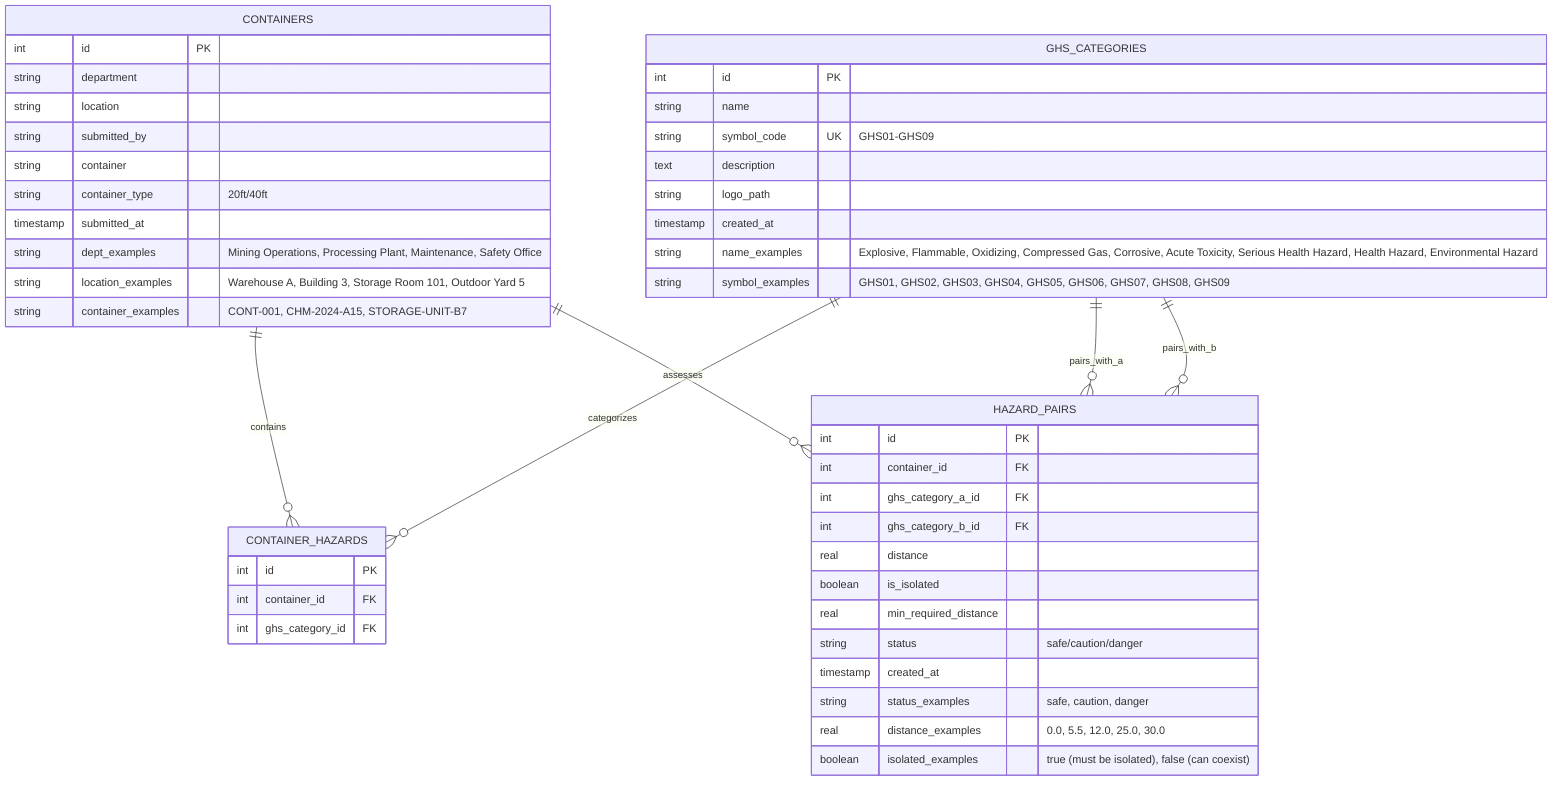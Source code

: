 erDiagram
    GHS_CATEGORIES {
        int id PK
        string name
        string symbol_code UK "GHS01-GHS09"
        text description
        string logo_path
        timestamp created_at
    }
    
    CONTAINERS {
        int id PK
        string department
        string location
        string submitted_by
        string container
        string container_type "20ft/40ft"
        timestamp submitted_at
    }
    
    CONTAINER_HAZARDS {
        int id PK
        int container_id FK
        int ghs_category_id FK
    }
    
    HAZARD_PAIRS {
        int id PK
        int container_id FK
        int ghs_category_a_id FK
        int ghs_category_b_id FK
        real distance
        boolean is_isolated
        real min_required_distance
        string status "safe/caution/danger"
        timestamp created_at
    }
    
    %% Relationships
    GHS_CATEGORIES ||--o{ CONTAINER_HAZARDS : "categorizes"
    CONTAINERS ||--o{ CONTAINER_HAZARDS : "contains"
    CONTAINERS ||--o{ HAZARD_PAIRS : "assesses"
    GHS_CATEGORIES ||--o{ HAZARD_PAIRS : "pairs_with_a"
    GHS_CATEGORIES ||--o{ HAZARD_PAIRS : "pairs_with_b"
    
    %% Sample Data
    GHS_CATEGORIES {
        string name_examples "Explosive, Flammable, Oxidizing, Compressed Gas, Corrosive, Acute Toxicity, Serious Health Hazard, Health Hazard, Environmental Hazard"
        string symbol_examples "GHS01, GHS02, GHS03, GHS04, GHS05, GHS06, GHS07, GHS08, GHS09"
    }
    
    CONTAINERS {
        string dept_examples "Mining Operations, Processing Plant, Maintenance, Safety Office"
        string location_examples "Warehouse A, Building 3, Storage Room 101, Outdoor Yard 5"
        string container_examples "CONT-001, CHM-2024-A15, STORAGE-UNIT-B7"
    }
    
    HAZARD_PAIRS {
        string status_examples "safe, caution, danger"
        real distance_examples "0.0, 5.5, 12.0, 25.0, 30.0"
        boolean isolated_examples "true (must be isolated), false (can coexist)"
    }